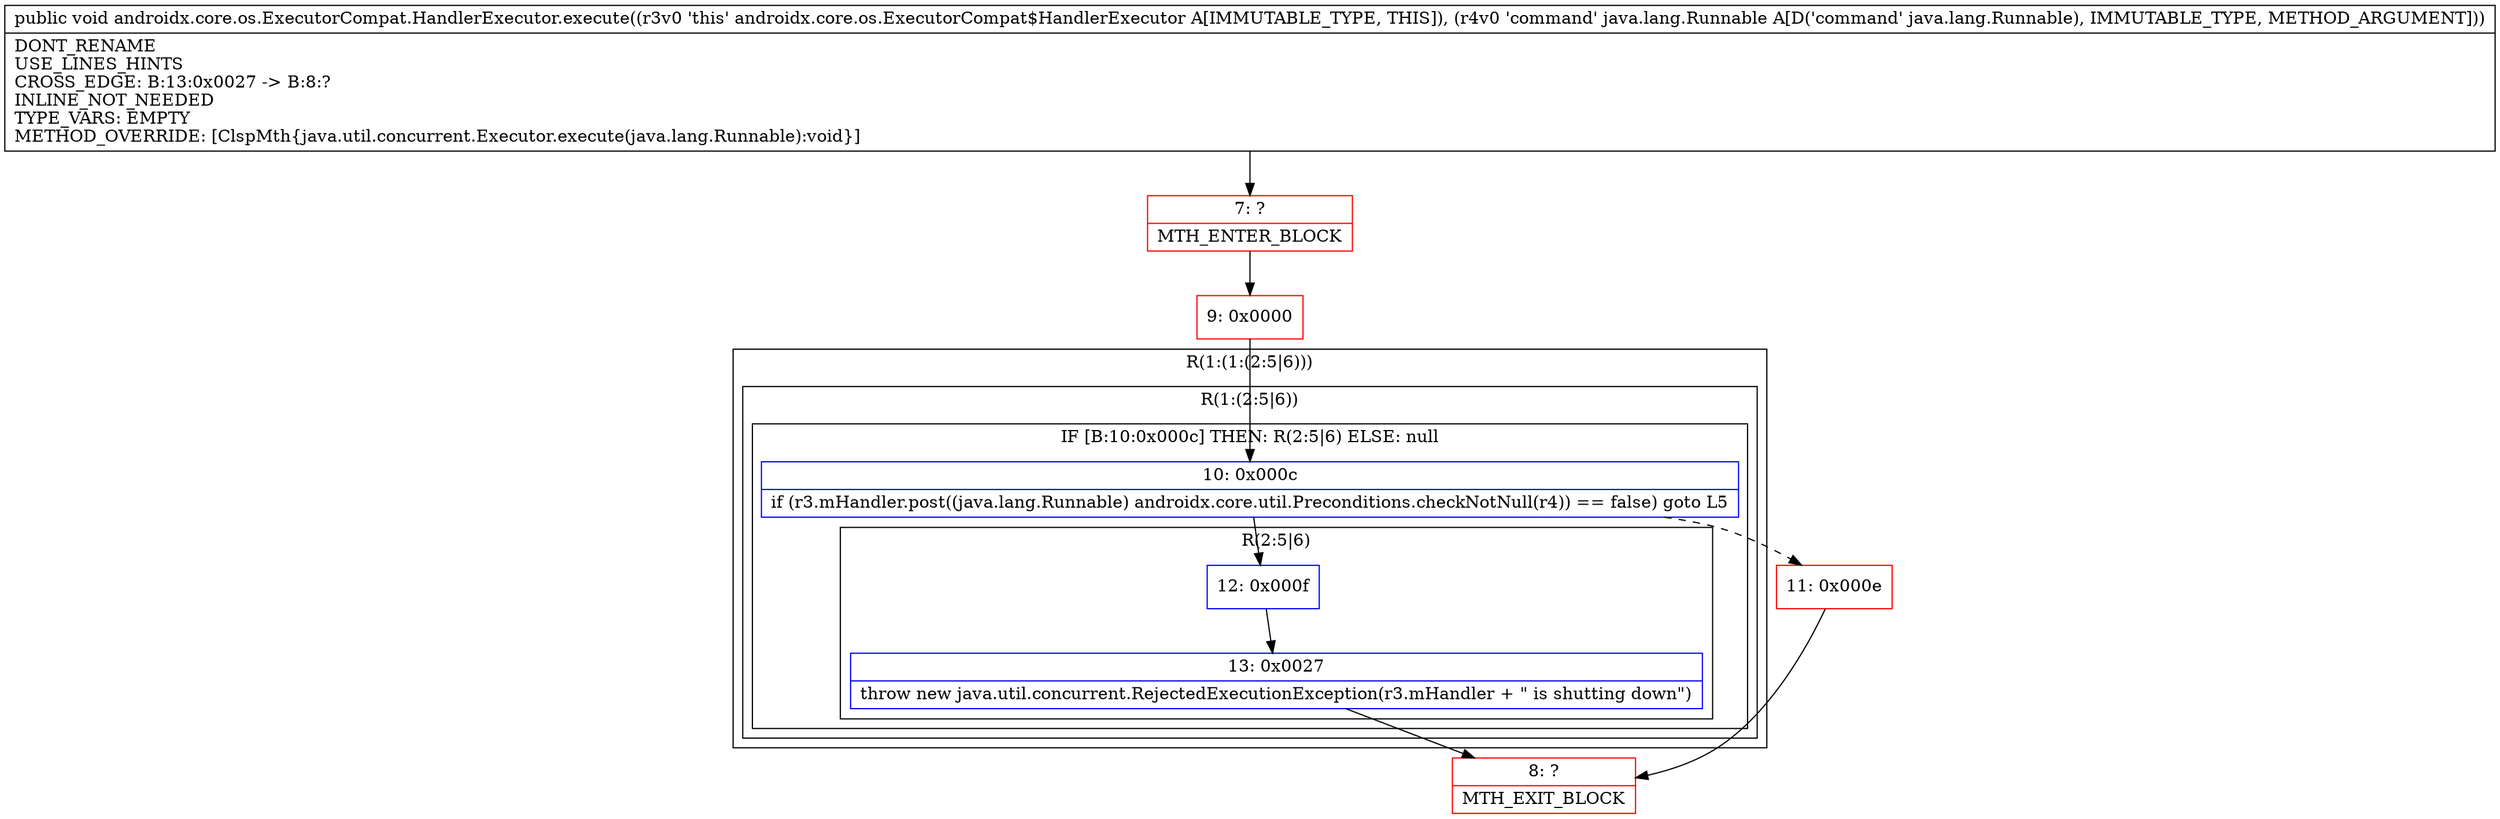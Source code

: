 digraph "CFG forandroidx.core.os.ExecutorCompat.HandlerExecutor.execute(Ljava\/lang\/Runnable;)V" {
subgraph cluster_Region_643780096 {
label = "R(1:(1:(2:5|6)))";
node [shape=record,color=blue];
subgraph cluster_Region_1923921476 {
label = "R(1:(2:5|6))";
node [shape=record,color=blue];
subgraph cluster_IfRegion_827010929 {
label = "IF [B:10:0x000c] THEN: R(2:5|6) ELSE: null";
node [shape=record,color=blue];
Node_10 [shape=record,label="{10\:\ 0x000c|if (r3.mHandler.post((java.lang.Runnable) androidx.core.util.Preconditions.checkNotNull(r4)) == false) goto L5\l}"];
subgraph cluster_Region_1343486542 {
label = "R(2:5|6)";
node [shape=record,color=blue];
Node_12 [shape=record,label="{12\:\ 0x000f}"];
Node_13 [shape=record,label="{13\:\ 0x0027|throw new java.util.concurrent.RejectedExecutionException(r3.mHandler + \" is shutting down\")\l}"];
}
}
}
}
Node_7 [shape=record,color=red,label="{7\:\ ?|MTH_ENTER_BLOCK\l}"];
Node_9 [shape=record,color=red,label="{9\:\ 0x0000}"];
Node_11 [shape=record,color=red,label="{11\:\ 0x000e}"];
Node_8 [shape=record,color=red,label="{8\:\ ?|MTH_EXIT_BLOCK\l}"];
MethodNode[shape=record,label="{public void androidx.core.os.ExecutorCompat.HandlerExecutor.execute((r3v0 'this' androidx.core.os.ExecutorCompat$HandlerExecutor A[IMMUTABLE_TYPE, THIS]), (r4v0 'command' java.lang.Runnable A[D('command' java.lang.Runnable), IMMUTABLE_TYPE, METHOD_ARGUMENT]))  | DONT_RENAME\lUSE_LINES_HINTS\lCROSS_EDGE: B:13:0x0027 \-\> B:8:?\lINLINE_NOT_NEEDED\lTYPE_VARS: EMPTY\lMETHOD_OVERRIDE: [ClspMth\{java.util.concurrent.Executor.execute(java.lang.Runnable):void\}]\l}"];
MethodNode -> Node_7;Node_10 -> Node_11[style=dashed];
Node_10 -> Node_12;
Node_12 -> Node_13;
Node_13 -> Node_8;
Node_7 -> Node_9;
Node_9 -> Node_10;
Node_11 -> Node_8;
}

